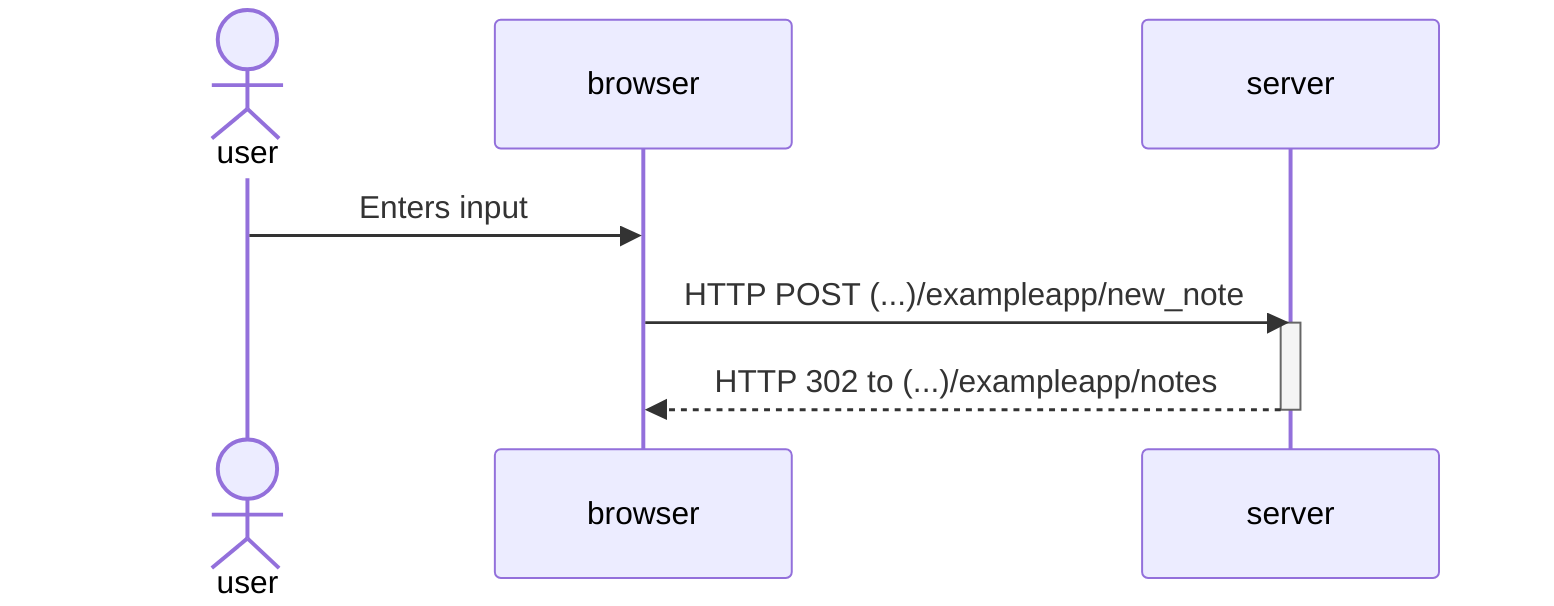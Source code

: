 sequenceDiagram
  actor user
  participant browser
  participant server

  user->>browser: Enters input
  browser->>server: HTTP POST (...)/exampleapp/new_note
  activate server
  server-->>browser: HTTP 302 to (...)/exampleapp/notes
  deactivate server